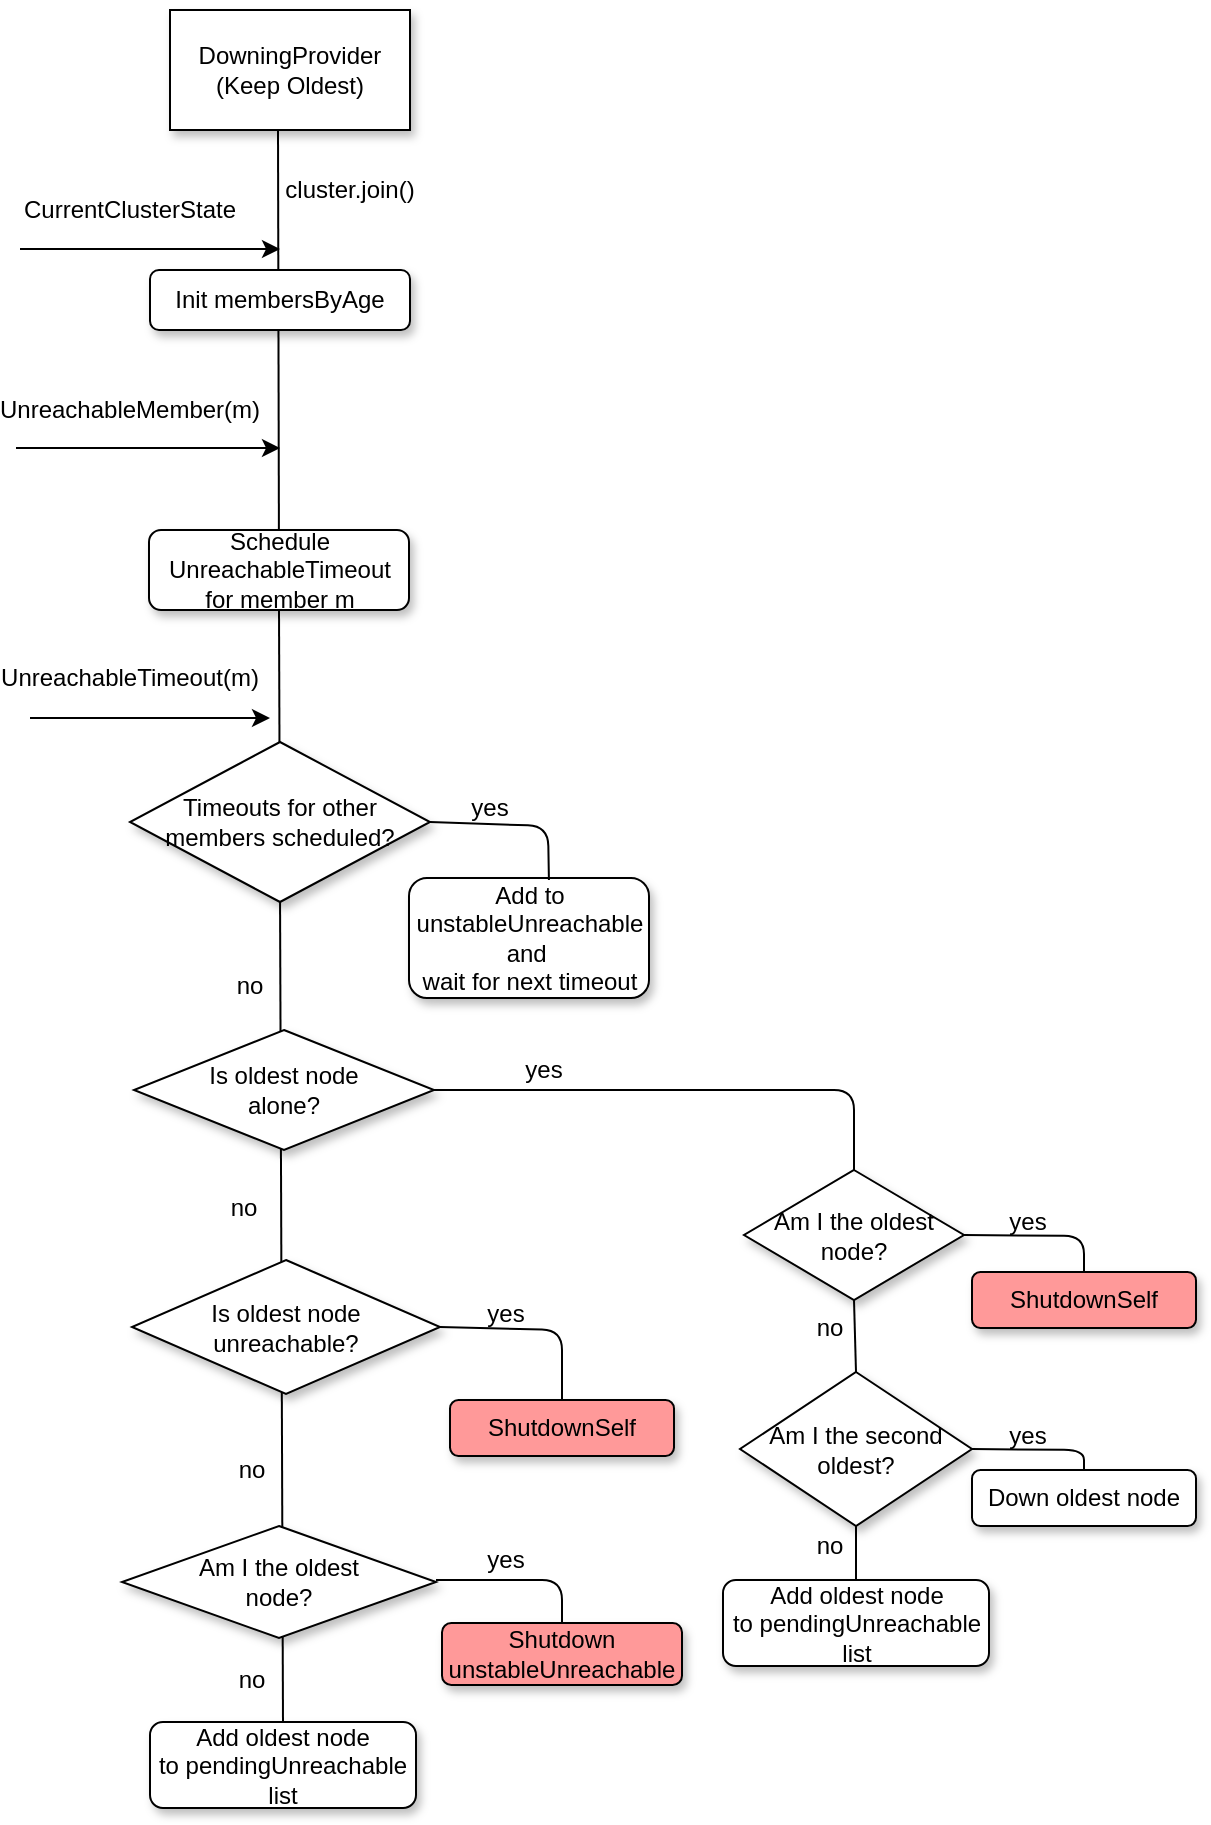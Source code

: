 <mxfile version="10.7.5" type="device"><diagram id="YvHFQjOkTWLjN0Mx4YOj" name="Page-1"><mxGraphModel dx="1638" dy="773" grid="1" gridSize="7" guides="1" tooltips="1" connect="1" arrows="1" fold="1" page="1" pageScale="1.5" pageWidth="850" pageHeight="1100" math="0" shadow="0"><root><mxCell id="0"/><mxCell id="1" parent="0"/><mxCell id="RJo519pEh9NviEmdWW2f-40" value="DowningProvider&lt;br&gt;(Keep Oldest)&lt;br&gt;" style="rounded=0;whiteSpace=wrap;html=1;shadow=1;strokeColor=#000000;fillColor=#FFFFFF;" parent="1" vertex="1"><mxGeometry x="140" y="40" width="120" height="60" as="geometry"/></mxCell><mxCell id="RJo519pEh9NviEmdWW2f-44" value="" style="endArrow=none;html=1;strokeColor=#000000;entryX=0.45;entryY=1;entryDx=0;entryDy=0;entryPerimeter=0;" parent="1" source="RJo519pEh9NviEmdWW2f-103" target="RJo519pEh9NviEmdWW2f-40" edge="1"><mxGeometry width="50" height="50" relative="1" as="geometry"><mxPoint x="190" y="840" as="sourcePoint"/><mxPoint x="190" y="120" as="targetPoint"/></mxGeometry></mxCell><mxCell id="RJo519pEh9NviEmdWW2f-47" value="" style="endArrow=classic;html=1;strokeColor=#000000;" parent="1" edge="1"><mxGeometry width="50" height="50" relative="1" as="geometry"><mxPoint x="65" y="159.5" as="sourcePoint"/><mxPoint x="195" y="159.5" as="targetPoint"/></mxGeometry></mxCell><mxCell id="RJo519pEh9NviEmdWW2f-48" value="cluster.join()" style="text;html=1;strokeColor=none;fillColor=none;align=center;verticalAlign=middle;whiteSpace=wrap;rounded=0;shadow=1;" parent="1" vertex="1"><mxGeometry x="210" y="120" width="40" height="20" as="geometry"/></mxCell><mxCell id="RJo519pEh9NviEmdWW2f-55" value="CurrentClusterState" style="text;html=1;strokeColor=none;fillColor=none;align=center;verticalAlign=middle;whiteSpace=wrap;rounded=0;shadow=1;" parent="1" vertex="1"><mxGeometry x="100" y="130" width="40" height="20" as="geometry"/></mxCell><mxCell id="RJo519pEh9NviEmdWW2f-58" value="Init membersByAge" style="rounded=1;whiteSpace=wrap;html=1;shadow=1;strokeColor=#000000;fillColor=#FFFFFF;" parent="1" vertex="1"><mxGeometry x="130" y="170" width="130" height="30" as="geometry"/></mxCell><mxCell id="RJo519pEh9NviEmdWW2f-77" value="" style="endArrow=classic;html=1;strokeColor=#000000;" parent="1" edge="1"><mxGeometry width="50" height="50" relative="1" as="geometry"><mxPoint x="63" y="259" as="sourcePoint"/><mxPoint x="195" y="259" as="targetPoint"/></mxGeometry></mxCell><mxCell id="RJo519pEh9NviEmdWW2f-78" value="UnreachableMember(m)" style="text;html=1;strokeColor=none;fillColor=none;align=center;verticalAlign=middle;whiteSpace=wrap;rounded=0;" parent="1" vertex="1"><mxGeometry x="100" y="230" width="40" height="20" as="geometry"/></mxCell><mxCell id="RJo519pEh9NviEmdWW2f-103" value="Schedule UnreachableTimeout&lt;br&gt;for member m&lt;br&gt;" style="rounded=1;whiteSpace=wrap;html=1;shadow=1;strokeColor=#000000;fillColor=#FFFFFF;" parent="1" vertex="1"><mxGeometry x="129.5" y="300" width="130" height="40" as="geometry"/></mxCell><mxCell id="RJo519pEh9NviEmdWW2f-104" value="" style="endArrow=none;html=1;strokeColor=#000000;entryX=0.5;entryY=1;entryDx=0;entryDy=0;exitX=0.5;exitY=0;exitDx=0;exitDy=0;" parent="1" edge="1" target="RJo519pEh9NviEmdWW2f-103" source="RJo519pEh9NviEmdWW2f-37"><mxGeometry width="50" height="50" relative="1" as="geometry"><mxPoint x="194" y="1078" as="sourcePoint"/><mxPoint x="194" y="370" as="targetPoint"/></mxGeometry></mxCell><mxCell id="RJo519pEh9NviEmdWW2f-105" value="" style="endArrow=classic;html=1;strokeColor=#000000;" parent="1" edge="1"><mxGeometry width="50" height="50" relative="1" as="geometry"><mxPoint x="70" y="394" as="sourcePoint"/><mxPoint x="190" y="394" as="targetPoint"/></mxGeometry></mxCell><mxCell id="RJo519pEh9NviEmdWW2f-106" value="UnreachableTimeout(m)&lt;br&gt;" style="text;html=1;strokeColor=none;fillColor=none;align=center;verticalAlign=middle;whiteSpace=wrap;rounded=0;" parent="1" vertex="1"><mxGeometry x="100" y="364" width="40" height="20" as="geometry"/></mxCell><mxCell id="RJo519pEh9NviEmdWW2f-109" value="Timeouts for other members scheduled?" style="rhombus;whiteSpace=wrap;html=1;shadow=1;strokeColor=#000000;fillColor=#FFFFFF;" parent="1" vertex="1"><mxGeometry x="120" y="406" width="150" height="80" as="geometry"/></mxCell><mxCell id="RJo519pEh9NviEmdWW2f-115" value="Add to unstableUnreachable and&amp;nbsp;&lt;br&gt;wait for next timeout" style="rounded=1;whiteSpace=wrap;html=1;shadow=1;strokeColor=#000000;fillColor=#FFFFFF;" parent="1" vertex="1"><mxGeometry x="259.5" y="474" width="120" height="60" as="geometry"/></mxCell><mxCell id="RJo519pEh9NviEmdWW2f-116" value="" style="endArrow=none;html=1;strokeColor=#000000;exitX=1;exitY=0.5;exitDx=0;exitDy=0;entryX=0.583;entryY=0.017;entryDx=0;entryDy=0;entryPerimeter=0;" parent="1" source="RJo519pEh9NviEmdWW2f-109" target="RJo519pEh9NviEmdWW2f-115" edge="1"><mxGeometry width="50" height="50" relative="1" as="geometry"><mxPoint x="310" y="480" as="sourcePoint"/><mxPoint x="360" y="430" as="targetPoint"/><Array as="points"><mxPoint x="329" y="448"/></Array></mxGeometry></mxCell><mxCell id="RJo519pEh9NviEmdWW2f-117" value="yes" style="text;html=1;strokeColor=none;fillColor=none;align=center;verticalAlign=middle;whiteSpace=wrap;rounded=0;shadow=1;" parent="1" vertex="1"><mxGeometry x="275" y="434" width="50" height="10" as="geometry"/></mxCell><mxCell id="RJo519pEh9NviEmdWW2f-118" value="no" style="text;html=1;strokeColor=none;fillColor=none;align=center;verticalAlign=middle;whiteSpace=wrap;rounded=0;shadow=1;" parent="1" vertex="1"><mxGeometry x="450" y="689" width="40" height="20" as="geometry"/></mxCell><mxCell id="RJo519pEh9NviEmdWW2f-121" value="Is oldest node&lt;br&gt;alone?&lt;br&gt;" style="rhombus;whiteSpace=wrap;html=1;shadow=1;strokeColor=#000000;fillColor=#FFFFFF;" parent="1" vertex="1"><mxGeometry x="122" y="550" width="150" height="60" as="geometry"/></mxCell><mxCell id="RJo519pEh9NviEmdWW2f-122" value="Am I the oldest node?" style="rhombus;whiteSpace=wrap;html=1;shadow=1;strokeColor=#000000;fillColor=#FFFFFF;" parent="1" vertex="1"><mxGeometry x="427" y="620" width="110" height="65" as="geometry"/></mxCell><mxCell id="RJo519pEh9NviEmdWW2f-123" value="" style="endArrow=none;html=1;strokeColor=#000000;exitX=1;exitY=0.5;exitDx=0;exitDy=0;entryX=0.5;entryY=0;entryDx=0;entryDy=0;" parent="1" source="RJo519pEh9NviEmdWW2f-121" target="RJo519pEh9NviEmdWW2f-122" edge="1"><mxGeometry width="50" height="50" relative="1" as="geometry"><mxPoint x="412.5" y="600" as="sourcePoint"/><mxPoint x="462.5" y="595" as="targetPoint"/><Array as="points"><mxPoint x="482" y="580"/></Array></mxGeometry></mxCell><mxCell id="RJo519pEh9NviEmdWW2f-124" value="yes" style="text;html=1;strokeColor=none;fillColor=none;align=center;verticalAlign=middle;whiteSpace=wrap;rounded=0;shadow=1;" parent="1" vertex="1"><mxGeometry x="307" y="560" width="40" height="20" as="geometry"/></mxCell><mxCell id="RJo519pEh9NviEmdWW2f-2" value="ShutdownSelf" style="rounded=1;whiteSpace=wrap;html=1;shadow=1;strokeColor=#000000;fillColor=#FF9999;" vertex="1" parent="1"><mxGeometry x="541" y="671" width="112" height="28" as="geometry"/></mxCell><mxCell id="RJo519pEh9NviEmdWW2f-4" value="" style="endArrow=none;html=1;strokeColor=#000000;exitX=1;exitY=0.5;exitDx=0;exitDy=0;entryX=0.5;entryY=0;entryDx=0;entryDy=0;" edge="1" parent="1" source="RJo519pEh9NviEmdWW2f-122" target="RJo519pEh9NviEmdWW2f-2"><mxGeometry width="50" height="50" relative="1" as="geometry"><mxPoint x="569" y="645" as="sourcePoint"/><mxPoint x="619" y="595" as="targetPoint"/><Array as="points"><mxPoint x="597" y="653"/></Array></mxGeometry></mxCell><mxCell id="RJo519pEh9NviEmdWW2f-5" value="yes&lt;br&gt;" style="text;html=1;strokeColor=none;fillColor=none;align=center;verticalAlign=middle;whiteSpace=wrap;rounded=0;shadow=1;" vertex="1" parent="1"><mxGeometry x="555" y="638.5" width="28" height="14" as="geometry"/></mxCell><mxCell id="RJo519pEh9NviEmdWW2f-6" value="" style="endArrow=none;html=1;strokeColor=#000000;exitX=0.5;exitY=0;exitDx=0;exitDy=0;" edge="1" parent="1" source="RJo519pEh9NviEmdWW2f-7"><mxGeometry width="50" height="50" relative="1" as="geometry"><mxPoint x="482" y="728" as="sourcePoint"/><mxPoint x="482" y="685" as="targetPoint"/></mxGeometry></mxCell><mxCell id="RJo519pEh9NviEmdWW2f-7" value="Am I the second&lt;br&gt;oldest?&lt;br&gt;" style="rhombus;whiteSpace=wrap;html=1;shadow=1;strokeColor=#000000;fillColor=#FFFFFF;" vertex="1" parent="1"><mxGeometry x="425" y="721" width="116" height="77" as="geometry"/></mxCell><mxCell id="RJo519pEh9NviEmdWW2f-8" value="Down oldest node" style="rounded=1;whiteSpace=wrap;html=1;shadow=1;strokeColor=#000000;fillColor=#FFFFFF;" vertex="1" parent="1"><mxGeometry x="541" y="770" width="112" height="28" as="geometry"/></mxCell><mxCell id="RJo519pEh9NviEmdWW2f-9" value="" style="endArrow=none;html=1;strokeColor=#000000;exitX=1;exitY=0.5;exitDx=0;exitDy=0;entryX=0.5;entryY=0;entryDx=0;entryDy=0;" edge="1" parent="1" source="RJo519pEh9NviEmdWW2f-7" target="RJo519pEh9NviEmdWW2f-8"><mxGeometry width="50" height="50" relative="1" as="geometry"><mxPoint x="572" y="759.5" as="sourcePoint"/><mxPoint x="622" y="709.5" as="targetPoint"/><Array as="points"><mxPoint x="597" y="760"/></Array></mxGeometry></mxCell><mxCell id="RJo519pEh9NviEmdWW2f-10" value="yes&lt;br&gt;" style="text;html=1;strokeColor=none;fillColor=none;align=center;verticalAlign=middle;whiteSpace=wrap;rounded=0;shadow=1;" vertex="1" parent="1"><mxGeometry x="555" y="745.5" width="28" height="14" as="geometry"/></mxCell><mxCell id="RJo519pEh9NviEmdWW2f-12" value="Add oldest node&lt;br&gt;to pendingUnreachable list&lt;br&gt;" style="rounded=1;whiteSpace=wrap;html=1;shadow=1;strokeColor=#000000;fillColor=#FFFFFF;" vertex="1" parent="1"><mxGeometry x="416.5" y="825" width="133" height="43" as="geometry"/></mxCell><mxCell id="RJo519pEh9NviEmdWW2f-16" value="" style="endArrow=none;html=1;strokeColor=#000000;entryX=0.5;entryY=1;entryDx=0;entryDy=0;exitX=0.5;exitY=0;exitDx=0;exitDy=0;" edge="1" parent="1" source="RJo519pEh9NviEmdWW2f-12" target="RJo519pEh9NviEmdWW2f-7"><mxGeometry width="50" height="50" relative="1" as="geometry"><mxPoint x="233" y="1016" as="sourcePoint"/><mxPoint x="283" y="966" as="targetPoint"/></mxGeometry></mxCell><mxCell id="RJo519pEh9NviEmdWW2f-17" value="no" style="text;html=1;strokeColor=none;fillColor=none;align=center;verticalAlign=middle;whiteSpace=wrap;rounded=0;shadow=1;" vertex="1" parent="1"><mxGeometry x="450" y="798" width="40" height="20" as="geometry"/></mxCell><mxCell id="RJo519pEh9NviEmdWW2f-19" value="no" style="text;html=1;strokeColor=none;fillColor=none;align=center;verticalAlign=middle;whiteSpace=wrap;rounded=0;shadow=1;" vertex="1" parent="1"><mxGeometry x="160" y="518" width="40" height="20" as="geometry"/></mxCell><mxCell id="RJo519pEh9NviEmdWW2f-20" value="no" style="text;html=1;strokeColor=none;fillColor=none;align=center;verticalAlign=middle;whiteSpace=wrap;rounded=0;shadow=1;" vertex="1" parent="1"><mxGeometry x="157" y="628.5" width="40" height="20" as="geometry"/></mxCell><mxCell id="RJo519pEh9NviEmdWW2f-23" value="Is oldest node&lt;br&gt;unreachable?&lt;br&gt;" style="rhombus;whiteSpace=wrap;html=1;shadow=1;strokeColor=#000000;fillColor=#FFFFFF;" vertex="1" parent="1"><mxGeometry x="121" y="665" width="154" height="67" as="geometry"/></mxCell><mxCell id="RJo519pEh9NviEmdWW2f-26" value="ShutdownSelf" style="rounded=1;whiteSpace=wrap;html=1;shadow=1;strokeColor=#000000;fillColor=#FF9999;" vertex="1" parent="1"><mxGeometry x="280" y="735" width="112" height="28" as="geometry"/></mxCell><mxCell id="RJo519pEh9NviEmdWW2f-28" value="yes&lt;br&gt;" style="text;html=1;strokeColor=none;fillColor=none;align=center;verticalAlign=middle;whiteSpace=wrap;rounded=0;shadow=1;" vertex="1" parent="1"><mxGeometry x="294" y="684.5" width="28" height="14" as="geometry"/></mxCell><mxCell id="RJo519pEh9NviEmdWW2f-29" value="" style="endArrow=none;html=1;strokeColor=#000000;entryX=1;entryY=0.5;entryDx=0;entryDy=0;exitX=0.5;exitY=0;exitDx=0;exitDy=0;" edge="1" parent="1" source="RJo519pEh9NviEmdWW2f-26" target="RJo519pEh9NviEmdWW2f-23"><mxGeometry width="50" height="50" relative="1" as="geometry"><mxPoint x="56" y="1016" as="sourcePoint"/><mxPoint x="106" y="966" as="targetPoint"/><Array as="points"><mxPoint x="336" y="700"/></Array></mxGeometry></mxCell><mxCell id="RJo519pEh9NviEmdWW2f-30" value="no" style="text;html=1;strokeColor=none;fillColor=none;align=center;verticalAlign=middle;whiteSpace=wrap;rounded=0;shadow=1;" vertex="1" parent="1"><mxGeometry x="161" y="760" width="40" height="20" as="geometry"/></mxCell><mxCell id="RJo519pEh9NviEmdWW2f-31" value="Am I the oldest&lt;br&gt;node?&lt;br&gt;" style="rhombus;whiteSpace=wrap;html=1;shadow=1;strokeColor=#000000;fillColor=#FFFFFF;" vertex="1" parent="1"><mxGeometry x="116" y="798" width="157" height="56" as="geometry"/></mxCell><mxCell id="RJo519pEh9NviEmdWW2f-32" value="Shutdown&lt;br&gt;unstableUnreachable&lt;br&gt;" style="rounded=1;whiteSpace=wrap;html=1;shadow=1;strokeColor=#000000;fillColor=#FF9999;" vertex="1" parent="1"><mxGeometry x="276" y="846.5" width="120" height="31" as="geometry"/></mxCell><mxCell id="RJo519pEh9NviEmdWW2f-33" value="yes&lt;br&gt;" style="text;html=1;strokeColor=none;fillColor=none;align=center;verticalAlign=middle;whiteSpace=wrap;rounded=0;shadow=1;" vertex="1" parent="1"><mxGeometry x="294" y="808" width="28" height="14" as="geometry"/></mxCell><mxCell id="RJo519pEh9NviEmdWW2f-34" value="" style="endArrow=none;html=1;strokeColor=#000000;entryX=1;entryY=0.5;entryDx=0;entryDy=0;exitX=0.5;exitY=0;exitDx=0;exitDy=0;" edge="1" parent="1" source="RJo519pEh9NviEmdWW2f-32"><mxGeometry width="50" height="50" relative="1" as="geometry"><mxPoint x="57" y="1125" as="sourcePoint"/><mxPoint x="273" y="825" as="targetPoint"/><Array as="points"><mxPoint x="336" y="825"/></Array></mxGeometry></mxCell><mxCell id="RJo519pEh9NviEmdWW2f-35" value="no" style="text;html=1;strokeColor=none;fillColor=none;align=center;verticalAlign=middle;whiteSpace=wrap;rounded=0;shadow=1;" vertex="1" parent="1"><mxGeometry x="161" y="865" width="40" height="20" as="geometry"/></mxCell><mxCell id="RJo519pEh9NviEmdWW2f-37" value="Add oldest node&lt;br&gt;to pendingUnreachable list&lt;br&gt;" style="rounded=1;whiteSpace=wrap;html=1;shadow=1;strokeColor=#000000;fillColor=#FFFFFF;" vertex="1" parent="1"><mxGeometry x="130" y="896" width="133" height="43" as="geometry"/></mxCell></root></mxGraphModel></diagram></mxfile>